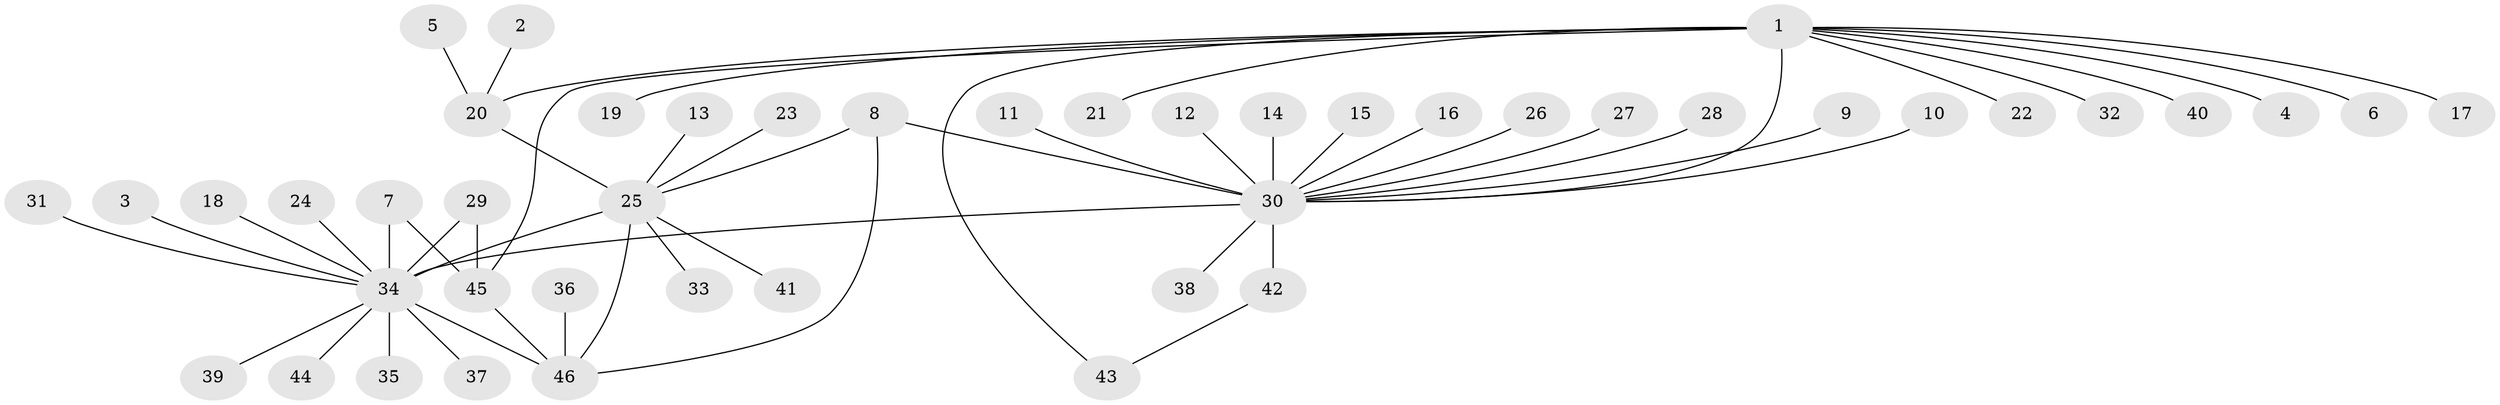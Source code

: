 // original degree distribution, {6: 0.06521739130434782, 9: 0.010869565217391304, 5: 0.06521739130434782, 7: 0.021739130434782608, 10: 0.021739130434782608, 4: 0.043478260869565216, 18: 0.010869565217391304, 3: 0.06521739130434782, 1: 0.5978260869565217, 2: 0.09782608695652174}
// Generated by graph-tools (version 1.1) at 2025/50/03/09/25 03:50:42]
// undirected, 46 vertices, 53 edges
graph export_dot {
graph [start="1"]
  node [color=gray90,style=filled];
  1;
  2;
  3;
  4;
  5;
  6;
  7;
  8;
  9;
  10;
  11;
  12;
  13;
  14;
  15;
  16;
  17;
  18;
  19;
  20;
  21;
  22;
  23;
  24;
  25;
  26;
  27;
  28;
  29;
  30;
  31;
  32;
  33;
  34;
  35;
  36;
  37;
  38;
  39;
  40;
  41;
  42;
  43;
  44;
  45;
  46;
  1 -- 4 [weight=1.0];
  1 -- 6 [weight=1.0];
  1 -- 17 [weight=1.0];
  1 -- 19 [weight=1.0];
  1 -- 20 [weight=1.0];
  1 -- 21 [weight=1.0];
  1 -- 22 [weight=1.0];
  1 -- 30 [weight=2.0];
  1 -- 32 [weight=1.0];
  1 -- 40 [weight=1.0];
  1 -- 43 [weight=1.0];
  1 -- 45 [weight=1.0];
  2 -- 20 [weight=1.0];
  3 -- 34 [weight=1.0];
  5 -- 20 [weight=1.0];
  7 -- 34 [weight=1.0];
  7 -- 45 [weight=1.0];
  8 -- 25 [weight=1.0];
  8 -- 30 [weight=3.0];
  8 -- 46 [weight=1.0];
  9 -- 30 [weight=1.0];
  10 -- 30 [weight=1.0];
  11 -- 30 [weight=1.0];
  12 -- 30 [weight=1.0];
  13 -- 25 [weight=1.0];
  14 -- 30 [weight=1.0];
  15 -- 30 [weight=1.0];
  16 -- 30 [weight=1.0];
  18 -- 34 [weight=1.0];
  20 -- 25 [weight=4.0];
  23 -- 25 [weight=1.0];
  24 -- 34 [weight=1.0];
  25 -- 33 [weight=1.0];
  25 -- 34 [weight=1.0];
  25 -- 41 [weight=1.0];
  25 -- 46 [weight=1.0];
  26 -- 30 [weight=1.0];
  27 -- 30 [weight=1.0];
  28 -- 30 [weight=1.0];
  29 -- 34 [weight=1.0];
  29 -- 45 [weight=1.0];
  30 -- 34 [weight=3.0];
  30 -- 38 [weight=1.0];
  30 -- 42 [weight=2.0];
  31 -- 34 [weight=1.0];
  34 -- 35 [weight=1.0];
  34 -- 37 [weight=1.0];
  34 -- 39 [weight=1.0];
  34 -- 44 [weight=1.0];
  34 -- 46 [weight=1.0];
  36 -- 46 [weight=1.0];
  42 -- 43 [weight=1.0];
  45 -- 46 [weight=3.0];
}
